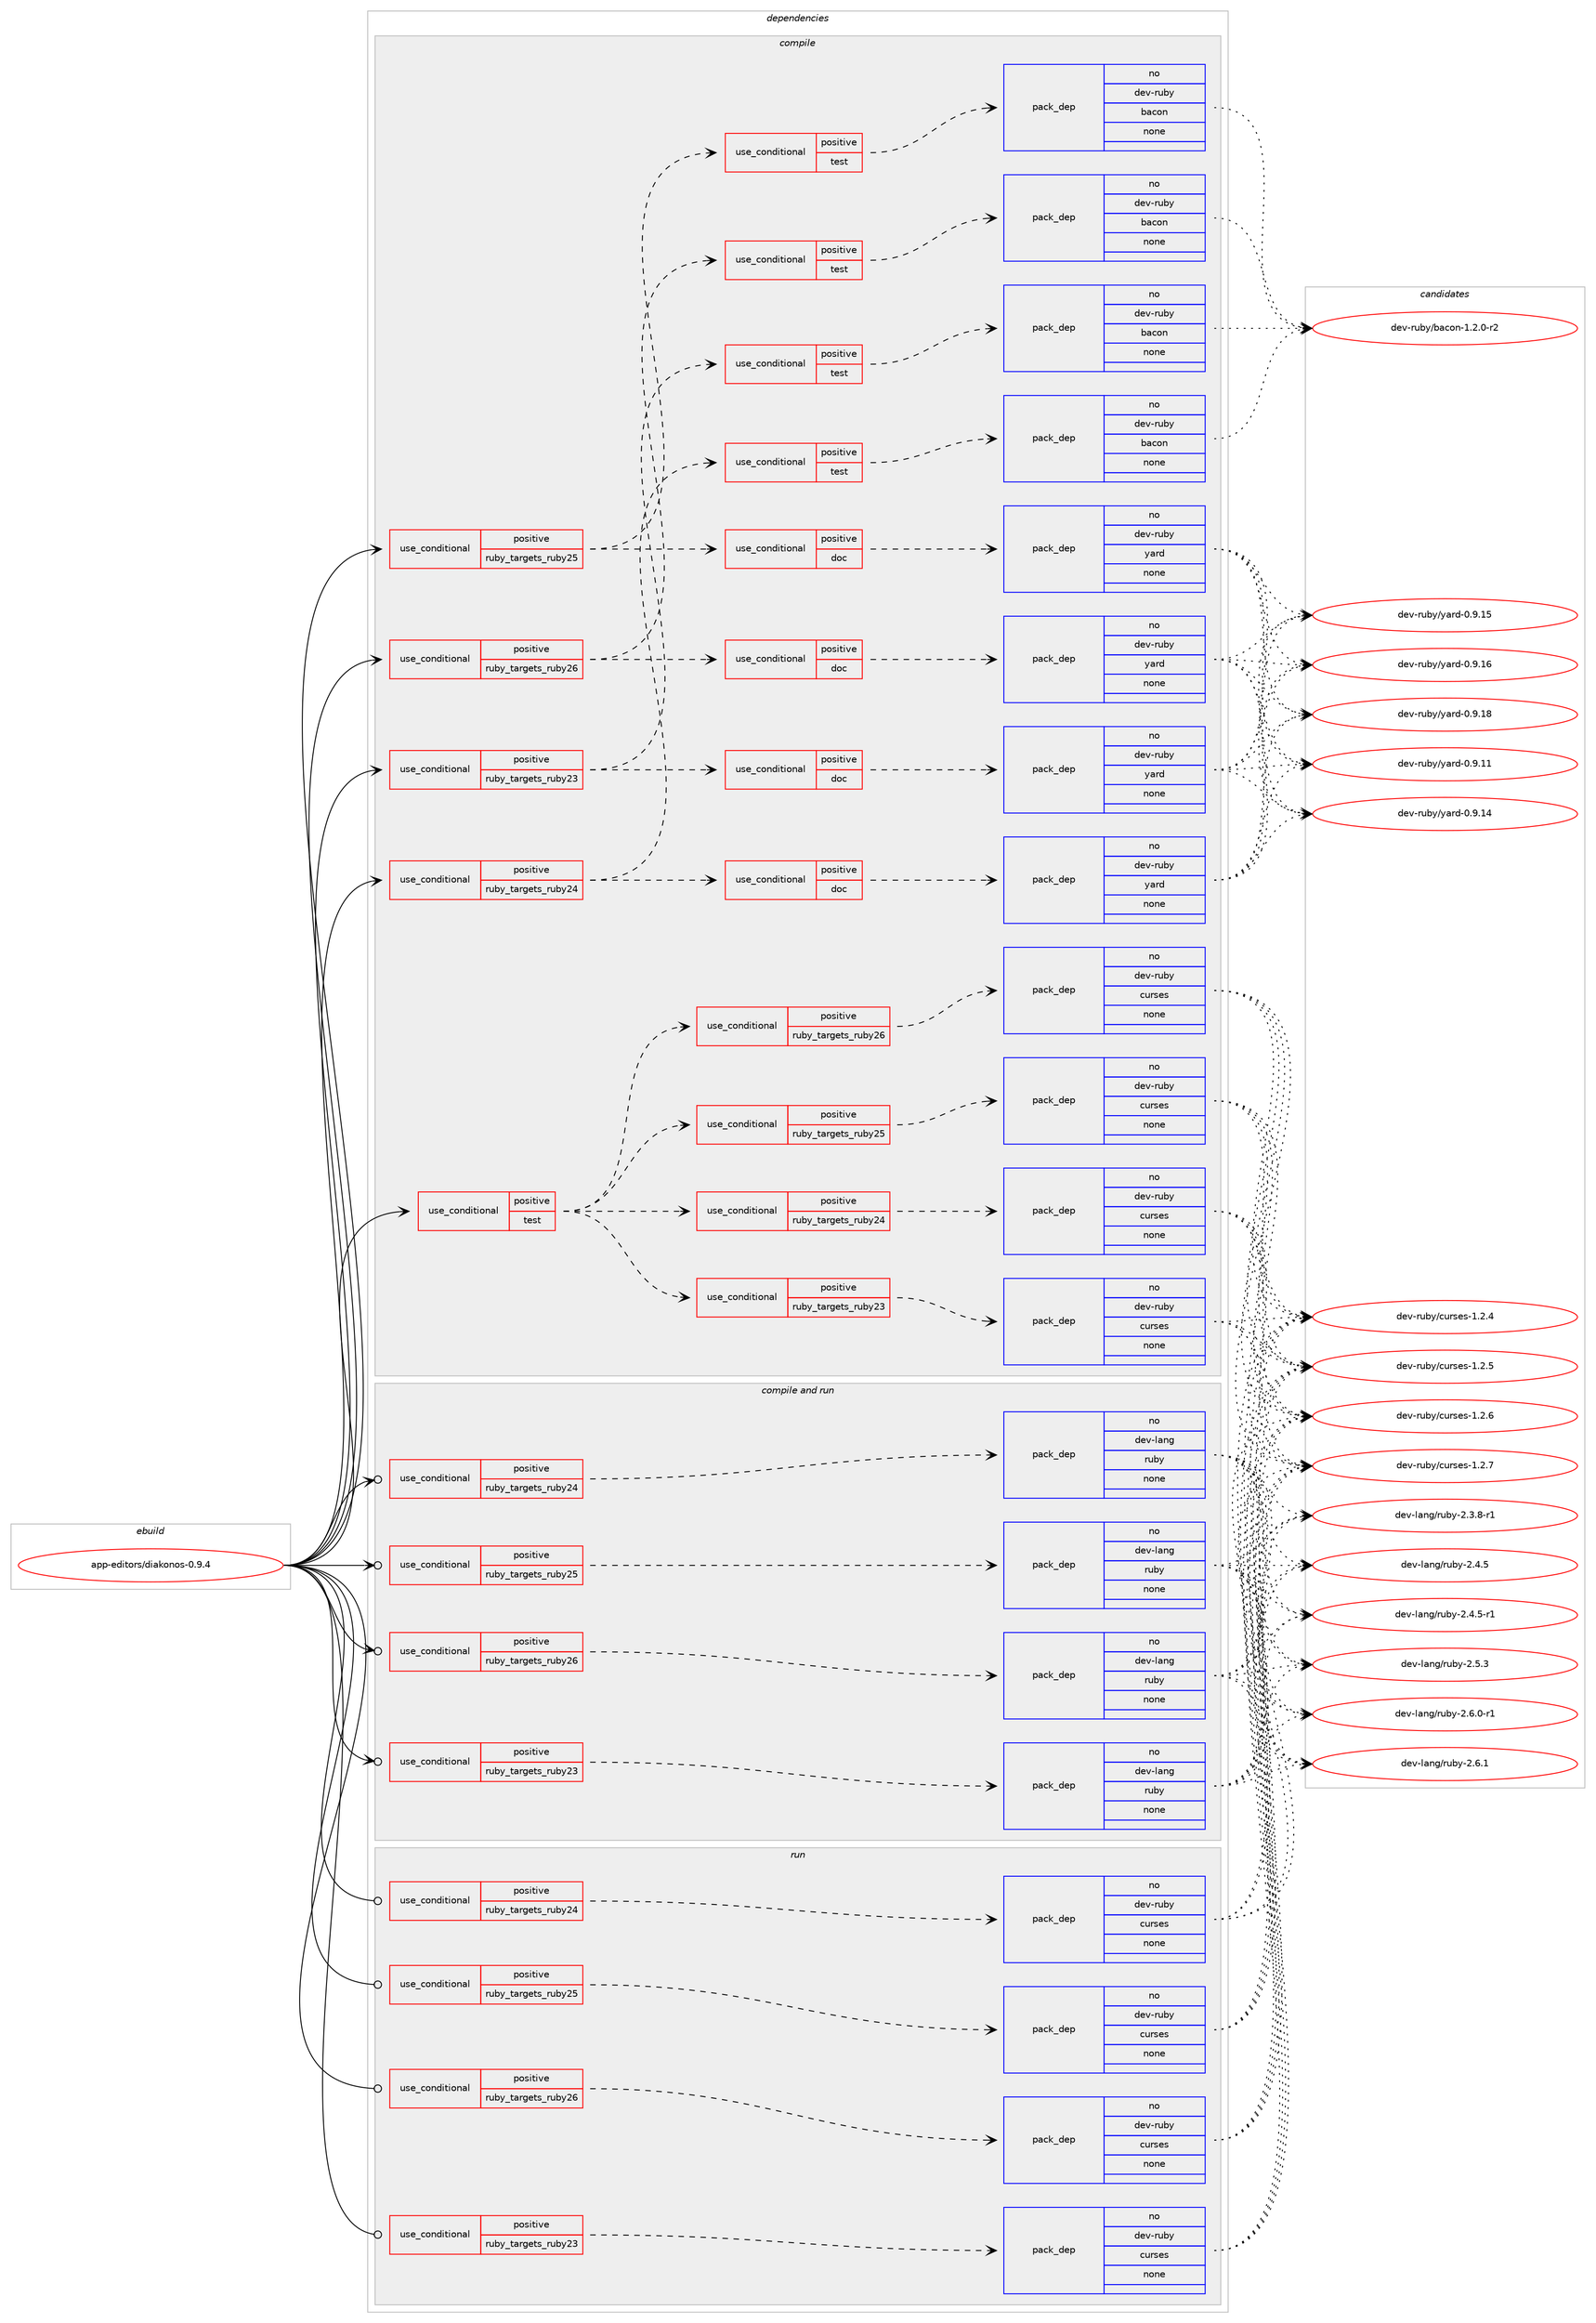 digraph prolog {

# *************
# Graph options
# *************

newrank=true;
concentrate=true;
compound=true;
graph [rankdir=LR,fontname=Helvetica,fontsize=10,ranksep=1.5];#, ranksep=2.5, nodesep=0.2];
edge  [arrowhead=vee];
node  [fontname=Helvetica,fontsize=10];

# **********
# The ebuild
# **********

subgraph cluster_leftcol {
color=gray;
rank=same;
label=<<i>ebuild</i>>;
id [label="app-editors/diakonos-0.9.4", color=red, width=4, href="../app-editors/diakonos-0.9.4.svg"];
}

# ****************
# The dependencies
# ****************

subgraph cluster_midcol {
color=gray;
label=<<i>dependencies</i>>;
subgraph cluster_compile {
fillcolor="#eeeeee";
style=filled;
label=<<i>compile</i>>;
subgraph cond348162 {
dependency1278596 [label=<<TABLE BORDER="0" CELLBORDER="1" CELLSPACING="0" CELLPADDING="4"><TR><TD ROWSPAN="3" CELLPADDING="10">use_conditional</TD></TR><TR><TD>positive</TD></TR><TR><TD>ruby_targets_ruby23</TD></TR></TABLE>>, shape=none, color=red];
subgraph cond348163 {
dependency1278597 [label=<<TABLE BORDER="0" CELLBORDER="1" CELLSPACING="0" CELLPADDING="4"><TR><TD ROWSPAN="3" CELLPADDING="10">use_conditional</TD></TR><TR><TD>positive</TD></TR><TR><TD>doc</TD></TR></TABLE>>, shape=none, color=red];
subgraph pack910531 {
dependency1278598 [label=<<TABLE BORDER="0" CELLBORDER="1" CELLSPACING="0" CELLPADDING="4" WIDTH="220"><TR><TD ROWSPAN="6" CELLPADDING="30">pack_dep</TD></TR><TR><TD WIDTH="110">no</TD></TR><TR><TD>dev-ruby</TD></TR><TR><TD>yard</TD></TR><TR><TD>none</TD></TR><TR><TD></TD></TR></TABLE>>, shape=none, color=blue];
}
dependency1278597:e -> dependency1278598:w [weight=20,style="dashed",arrowhead="vee"];
}
dependency1278596:e -> dependency1278597:w [weight=20,style="dashed",arrowhead="vee"];
subgraph cond348164 {
dependency1278599 [label=<<TABLE BORDER="0" CELLBORDER="1" CELLSPACING="0" CELLPADDING="4"><TR><TD ROWSPAN="3" CELLPADDING="10">use_conditional</TD></TR><TR><TD>positive</TD></TR><TR><TD>test</TD></TR></TABLE>>, shape=none, color=red];
subgraph pack910532 {
dependency1278600 [label=<<TABLE BORDER="0" CELLBORDER="1" CELLSPACING="0" CELLPADDING="4" WIDTH="220"><TR><TD ROWSPAN="6" CELLPADDING="30">pack_dep</TD></TR><TR><TD WIDTH="110">no</TD></TR><TR><TD>dev-ruby</TD></TR><TR><TD>bacon</TD></TR><TR><TD>none</TD></TR><TR><TD></TD></TR></TABLE>>, shape=none, color=blue];
}
dependency1278599:e -> dependency1278600:w [weight=20,style="dashed",arrowhead="vee"];
}
dependency1278596:e -> dependency1278599:w [weight=20,style="dashed",arrowhead="vee"];
}
id:e -> dependency1278596:w [weight=20,style="solid",arrowhead="vee"];
subgraph cond348165 {
dependency1278601 [label=<<TABLE BORDER="0" CELLBORDER="1" CELLSPACING="0" CELLPADDING="4"><TR><TD ROWSPAN="3" CELLPADDING="10">use_conditional</TD></TR><TR><TD>positive</TD></TR><TR><TD>ruby_targets_ruby24</TD></TR></TABLE>>, shape=none, color=red];
subgraph cond348166 {
dependency1278602 [label=<<TABLE BORDER="0" CELLBORDER="1" CELLSPACING="0" CELLPADDING="4"><TR><TD ROWSPAN="3" CELLPADDING="10">use_conditional</TD></TR><TR><TD>positive</TD></TR><TR><TD>doc</TD></TR></TABLE>>, shape=none, color=red];
subgraph pack910533 {
dependency1278603 [label=<<TABLE BORDER="0" CELLBORDER="1" CELLSPACING="0" CELLPADDING="4" WIDTH="220"><TR><TD ROWSPAN="6" CELLPADDING="30">pack_dep</TD></TR><TR><TD WIDTH="110">no</TD></TR><TR><TD>dev-ruby</TD></TR><TR><TD>yard</TD></TR><TR><TD>none</TD></TR><TR><TD></TD></TR></TABLE>>, shape=none, color=blue];
}
dependency1278602:e -> dependency1278603:w [weight=20,style="dashed",arrowhead="vee"];
}
dependency1278601:e -> dependency1278602:w [weight=20,style="dashed",arrowhead="vee"];
subgraph cond348167 {
dependency1278604 [label=<<TABLE BORDER="0" CELLBORDER="1" CELLSPACING="0" CELLPADDING="4"><TR><TD ROWSPAN="3" CELLPADDING="10">use_conditional</TD></TR><TR><TD>positive</TD></TR><TR><TD>test</TD></TR></TABLE>>, shape=none, color=red];
subgraph pack910534 {
dependency1278605 [label=<<TABLE BORDER="0" CELLBORDER="1" CELLSPACING="0" CELLPADDING="4" WIDTH="220"><TR><TD ROWSPAN="6" CELLPADDING="30">pack_dep</TD></TR><TR><TD WIDTH="110">no</TD></TR><TR><TD>dev-ruby</TD></TR><TR><TD>bacon</TD></TR><TR><TD>none</TD></TR><TR><TD></TD></TR></TABLE>>, shape=none, color=blue];
}
dependency1278604:e -> dependency1278605:w [weight=20,style="dashed",arrowhead="vee"];
}
dependency1278601:e -> dependency1278604:w [weight=20,style="dashed",arrowhead="vee"];
}
id:e -> dependency1278601:w [weight=20,style="solid",arrowhead="vee"];
subgraph cond348168 {
dependency1278606 [label=<<TABLE BORDER="0" CELLBORDER="1" CELLSPACING="0" CELLPADDING="4"><TR><TD ROWSPAN="3" CELLPADDING="10">use_conditional</TD></TR><TR><TD>positive</TD></TR><TR><TD>ruby_targets_ruby25</TD></TR></TABLE>>, shape=none, color=red];
subgraph cond348169 {
dependency1278607 [label=<<TABLE BORDER="0" CELLBORDER="1" CELLSPACING="0" CELLPADDING="4"><TR><TD ROWSPAN="3" CELLPADDING="10">use_conditional</TD></TR><TR><TD>positive</TD></TR><TR><TD>doc</TD></TR></TABLE>>, shape=none, color=red];
subgraph pack910535 {
dependency1278608 [label=<<TABLE BORDER="0" CELLBORDER="1" CELLSPACING="0" CELLPADDING="4" WIDTH="220"><TR><TD ROWSPAN="6" CELLPADDING="30">pack_dep</TD></TR><TR><TD WIDTH="110">no</TD></TR><TR><TD>dev-ruby</TD></TR><TR><TD>yard</TD></TR><TR><TD>none</TD></TR><TR><TD></TD></TR></TABLE>>, shape=none, color=blue];
}
dependency1278607:e -> dependency1278608:w [weight=20,style="dashed",arrowhead="vee"];
}
dependency1278606:e -> dependency1278607:w [weight=20,style="dashed",arrowhead="vee"];
subgraph cond348170 {
dependency1278609 [label=<<TABLE BORDER="0" CELLBORDER="1" CELLSPACING="0" CELLPADDING="4"><TR><TD ROWSPAN="3" CELLPADDING="10">use_conditional</TD></TR><TR><TD>positive</TD></TR><TR><TD>test</TD></TR></TABLE>>, shape=none, color=red];
subgraph pack910536 {
dependency1278610 [label=<<TABLE BORDER="0" CELLBORDER="1" CELLSPACING="0" CELLPADDING="4" WIDTH="220"><TR><TD ROWSPAN="6" CELLPADDING="30">pack_dep</TD></TR><TR><TD WIDTH="110">no</TD></TR><TR><TD>dev-ruby</TD></TR><TR><TD>bacon</TD></TR><TR><TD>none</TD></TR><TR><TD></TD></TR></TABLE>>, shape=none, color=blue];
}
dependency1278609:e -> dependency1278610:w [weight=20,style="dashed",arrowhead="vee"];
}
dependency1278606:e -> dependency1278609:w [weight=20,style="dashed",arrowhead="vee"];
}
id:e -> dependency1278606:w [weight=20,style="solid",arrowhead="vee"];
subgraph cond348171 {
dependency1278611 [label=<<TABLE BORDER="0" CELLBORDER="1" CELLSPACING="0" CELLPADDING="4"><TR><TD ROWSPAN="3" CELLPADDING="10">use_conditional</TD></TR><TR><TD>positive</TD></TR><TR><TD>ruby_targets_ruby26</TD></TR></TABLE>>, shape=none, color=red];
subgraph cond348172 {
dependency1278612 [label=<<TABLE BORDER="0" CELLBORDER="1" CELLSPACING="0" CELLPADDING="4"><TR><TD ROWSPAN="3" CELLPADDING="10">use_conditional</TD></TR><TR><TD>positive</TD></TR><TR><TD>doc</TD></TR></TABLE>>, shape=none, color=red];
subgraph pack910537 {
dependency1278613 [label=<<TABLE BORDER="0" CELLBORDER="1" CELLSPACING="0" CELLPADDING="4" WIDTH="220"><TR><TD ROWSPAN="6" CELLPADDING="30">pack_dep</TD></TR><TR><TD WIDTH="110">no</TD></TR><TR><TD>dev-ruby</TD></TR><TR><TD>yard</TD></TR><TR><TD>none</TD></TR><TR><TD></TD></TR></TABLE>>, shape=none, color=blue];
}
dependency1278612:e -> dependency1278613:w [weight=20,style="dashed",arrowhead="vee"];
}
dependency1278611:e -> dependency1278612:w [weight=20,style="dashed",arrowhead="vee"];
subgraph cond348173 {
dependency1278614 [label=<<TABLE BORDER="0" CELLBORDER="1" CELLSPACING="0" CELLPADDING="4"><TR><TD ROWSPAN="3" CELLPADDING="10">use_conditional</TD></TR><TR><TD>positive</TD></TR><TR><TD>test</TD></TR></TABLE>>, shape=none, color=red];
subgraph pack910538 {
dependency1278615 [label=<<TABLE BORDER="0" CELLBORDER="1" CELLSPACING="0" CELLPADDING="4" WIDTH="220"><TR><TD ROWSPAN="6" CELLPADDING="30">pack_dep</TD></TR><TR><TD WIDTH="110">no</TD></TR><TR><TD>dev-ruby</TD></TR><TR><TD>bacon</TD></TR><TR><TD>none</TD></TR><TR><TD></TD></TR></TABLE>>, shape=none, color=blue];
}
dependency1278614:e -> dependency1278615:w [weight=20,style="dashed",arrowhead="vee"];
}
dependency1278611:e -> dependency1278614:w [weight=20,style="dashed",arrowhead="vee"];
}
id:e -> dependency1278611:w [weight=20,style="solid",arrowhead="vee"];
subgraph cond348174 {
dependency1278616 [label=<<TABLE BORDER="0" CELLBORDER="1" CELLSPACING="0" CELLPADDING="4"><TR><TD ROWSPAN="3" CELLPADDING="10">use_conditional</TD></TR><TR><TD>positive</TD></TR><TR><TD>test</TD></TR></TABLE>>, shape=none, color=red];
subgraph cond348175 {
dependency1278617 [label=<<TABLE BORDER="0" CELLBORDER="1" CELLSPACING="0" CELLPADDING="4"><TR><TD ROWSPAN="3" CELLPADDING="10">use_conditional</TD></TR><TR><TD>positive</TD></TR><TR><TD>ruby_targets_ruby23</TD></TR></TABLE>>, shape=none, color=red];
subgraph pack910539 {
dependency1278618 [label=<<TABLE BORDER="0" CELLBORDER="1" CELLSPACING="0" CELLPADDING="4" WIDTH="220"><TR><TD ROWSPAN="6" CELLPADDING="30">pack_dep</TD></TR><TR><TD WIDTH="110">no</TD></TR><TR><TD>dev-ruby</TD></TR><TR><TD>curses</TD></TR><TR><TD>none</TD></TR><TR><TD></TD></TR></TABLE>>, shape=none, color=blue];
}
dependency1278617:e -> dependency1278618:w [weight=20,style="dashed",arrowhead="vee"];
}
dependency1278616:e -> dependency1278617:w [weight=20,style="dashed",arrowhead="vee"];
subgraph cond348176 {
dependency1278619 [label=<<TABLE BORDER="0" CELLBORDER="1" CELLSPACING="0" CELLPADDING="4"><TR><TD ROWSPAN="3" CELLPADDING="10">use_conditional</TD></TR><TR><TD>positive</TD></TR><TR><TD>ruby_targets_ruby24</TD></TR></TABLE>>, shape=none, color=red];
subgraph pack910540 {
dependency1278620 [label=<<TABLE BORDER="0" CELLBORDER="1" CELLSPACING="0" CELLPADDING="4" WIDTH="220"><TR><TD ROWSPAN="6" CELLPADDING="30">pack_dep</TD></TR><TR><TD WIDTH="110">no</TD></TR><TR><TD>dev-ruby</TD></TR><TR><TD>curses</TD></TR><TR><TD>none</TD></TR><TR><TD></TD></TR></TABLE>>, shape=none, color=blue];
}
dependency1278619:e -> dependency1278620:w [weight=20,style="dashed",arrowhead="vee"];
}
dependency1278616:e -> dependency1278619:w [weight=20,style="dashed",arrowhead="vee"];
subgraph cond348177 {
dependency1278621 [label=<<TABLE BORDER="0" CELLBORDER="1" CELLSPACING="0" CELLPADDING="4"><TR><TD ROWSPAN="3" CELLPADDING="10">use_conditional</TD></TR><TR><TD>positive</TD></TR><TR><TD>ruby_targets_ruby25</TD></TR></TABLE>>, shape=none, color=red];
subgraph pack910541 {
dependency1278622 [label=<<TABLE BORDER="0" CELLBORDER="1" CELLSPACING="0" CELLPADDING="4" WIDTH="220"><TR><TD ROWSPAN="6" CELLPADDING="30">pack_dep</TD></TR><TR><TD WIDTH="110">no</TD></TR><TR><TD>dev-ruby</TD></TR><TR><TD>curses</TD></TR><TR><TD>none</TD></TR><TR><TD></TD></TR></TABLE>>, shape=none, color=blue];
}
dependency1278621:e -> dependency1278622:w [weight=20,style="dashed",arrowhead="vee"];
}
dependency1278616:e -> dependency1278621:w [weight=20,style="dashed",arrowhead="vee"];
subgraph cond348178 {
dependency1278623 [label=<<TABLE BORDER="0" CELLBORDER="1" CELLSPACING="0" CELLPADDING="4"><TR><TD ROWSPAN="3" CELLPADDING="10">use_conditional</TD></TR><TR><TD>positive</TD></TR><TR><TD>ruby_targets_ruby26</TD></TR></TABLE>>, shape=none, color=red];
subgraph pack910542 {
dependency1278624 [label=<<TABLE BORDER="0" CELLBORDER="1" CELLSPACING="0" CELLPADDING="4" WIDTH="220"><TR><TD ROWSPAN="6" CELLPADDING="30">pack_dep</TD></TR><TR><TD WIDTH="110">no</TD></TR><TR><TD>dev-ruby</TD></TR><TR><TD>curses</TD></TR><TR><TD>none</TD></TR><TR><TD></TD></TR></TABLE>>, shape=none, color=blue];
}
dependency1278623:e -> dependency1278624:w [weight=20,style="dashed",arrowhead="vee"];
}
dependency1278616:e -> dependency1278623:w [weight=20,style="dashed",arrowhead="vee"];
}
id:e -> dependency1278616:w [weight=20,style="solid",arrowhead="vee"];
}
subgraph cluster_compileandrun {
fillcolor="#eeeeee";
style=filled;
label=<<i>compile and run</i>>;
subgraph cond348179 {
dependency1278625 [label=<<TABLE BORDER="0" CELLBORDER="1" CELLSPACING="0" CELLPADDING="4"><TR><TD ROWSPAN="3" CELLPADDING="10">use_conditional</TD></TR><TR><TD>positive</TD></TR><TR><TD>ruby_targets_ruby23</TD></TR></TABLE>>, shape=none, color=red];
subgraph pack910543 {
dependency1278626 [label=<<TABLE BORDER="0" CELLBORDER="1" CELLSPACING="0" CELLPADDING="4" WIDTH="220"><TR><TD ROWSPAN="6" CELLPADDING="30">pack_dep</TD></TR><TR><TD WIDTH="110">no</TD></TR><TR><TD>dev-lang</TD></TR><TR><TD>ruby</TD></TR><TR><TD>none</TD></TR><TR><TD></TD></TR></TABLE>>, shape=none, color=blue];
}
dependency1278625:e -> dependency1278626:w [weight=20,style="dashed",arrowhead="vee"];
}
id:e -> dependency1278625:w [weight=20,style="solid",arrowhead="odotvee"];
subgraph cond348180 {
dependency1278627 [label=<<TABLE BORDER="0" CELLBORDER="1" CELLSPACING="0" CELLPADDING="4"><TR><TD ROWSPAN="3" CELLPADDING="10">use_conditional</TD></TR><TR><TD>positive</TD></TR><TR><TD>ruby_targets_ruby24</TD></TR></TABLE>>, shape=none, color=red];
subgraph pack910544 {
dependency1278628 [label=<<TABLE BORDER="0" CELLBORDER="1" CELLSPACING="0" CELLPADDING="4" WIDTH="220"><TR><TD ROWSPAN="6" CELLPADDING="30">pack_dep</TD></TR><TR><TD WIDTH="110">no</TD></TR><TR><TD>dev-lang</TD></TR><TR><TD>ruby</TD></TR><TR><TD>none</TD></TR><TR><TD></TD></TR></TABLE>>, shape=none, color=blue];
}
dependency1278627:e -> dependency1278628:w [weight=20,style="dashed",arrowhead="vee"];
}
id:e -> dependency1278627:w [weight=20,style="solid",arrowhead="odotvee"];
subgraph cond348181 {
dependency1278629 [label=<<TABLE BORDER="0" CELLBORDER="1" CELLSPACING="0" CELLPADDING="4"><TR><TD ROWSPAN="3" CELLPADDING="10">use_conditional</TD></TR><TR><TD>positive</TD></TR><TR><TD>ruby_targets_ruby25</TD></TR></TABLE>>, shape=none, color=red];
subgraph pack910545 {
dependency1278630 [label=<<TABLE BORDER="0" CELLBORDER="1" CELLSPACING="0" CELLPADDING="4" WIDTH="220"><TR><TD ROWSPAN="6" CELLPADDING="30">pack_dep</TD></TR><TR><TD WIDTH="110">no</TD></TR><TR><TD>dev-lang</TD></TR><TR><TD>ruby</TD></TR><TR><TD>none</TD></TR><TR><TD></TD></TR></TABLE>>, shape=none, color=blue];
}
dependency1278629:e -> dependency1278630:w [weight=20,style="dashed",arrowhead="vee"];
}
id:e -> dependency1278629:w [weight=20,style="solid",arrowhead="odotvee"];
subgraph cond348182 {
dependency1278631 [label=<<TABLE BORDER="0" CELLBORDER="1" CELLSPACING="0" CELLPADDING="4"><TR><TD ROWSPAN="3" CELLPADDING="10">use_conditional</TD></TR><TR><TD>positive</TD></TR><TR><TD>ruby_targets_ruby26</TD></TR></TABLE>>, shape=none, color=red];
subgraph pack910546 {
dependency1278632 [label=<<TABLE BORDER="0" CELLBORDER="1" CELLSPACING="0" CELLPADDING="4" WIDTH="220"><TR><TD ROWSPAN="6" CELLPADDING="30">pack_dep</TD></TR><TR><TD WIDTH="110">no</TD></TR><TR><TD>dev-lang</TD></TR><TR><TD>ruby</TD></TR><TR><TD>none</TD></TR><TR><TD></TD></TR></TABLE>>, shape=none, color=blue];
}
dependency1278631:e -> dependency1278632:w [weight=20,style="dashed",arrowhead="vee"];
}
id:e -> dependency1278631:w [weight=20,style="solid",arrowhead="odotvee"];
}
subgraph cluster_run {
fillcolor="#eeeeee";
style=filled;
label=<<i>run</i>>;
subgraph cond348183 {
dependency1278633 [label=<<TABLE BORDER="0" CELLBORDER="1" CELLSPACING="0" CELLPADDING="4"><TR><TD ROWSPAN="3" CELLPADDING="10">use_conditional</TD></TR><TR><TD>positive</TD></TR><TR><TD>ruby_targets_ruby23</TD></TR></TABLE>>, shape=none, color=red];
subgraph pack910547 {
dependency1278634 [label=<<TABLE BORDER="0" CELLBORDER="1" CELLSPACING="0" CELLPADDING="4" WIDTH="220"><TR><TD ROWSPAN="6" CELLPADDING="30">pack_dep</TD></TR><TR><TD WIDTH="110">no</TD></TR><TR><TD>dev-ruby</TD></TR><TR><TD>curses</TD></TR><TR><TD>none</TD></TR><TR><TD></TD></TR></TABLE>>, shape=none, color=blue];
}
dependency1278633:e -> dependency1278634:w [weight=20,style="dashed",arrowhead="vee"];
}
id:e -> dependency1278633:w [weight=20,style="solid",arrowhead="odot"];
subgraph cond348184 {
dependency1278635 [label=<<TABLE BORDER="0" CELLBORDER="1" CELLSPACING="0" CELLPADDING="4"><TR><TD ROWSPAN="3" CELLPADDING="10">use_conditional</TD></TR><TR><TD>positive</TD></TR><TR><TD>ruby_targets_ruby24</TD></TR></TABLE>>, shape=none, color=red];
subgraph pack910548 {
dependency1278636 [label=<<TABLE BORDER="0" CELLBORDER="1" CELLSPACING="0" CELLPADDING="4" WIDTH="220"><TR><TD ROWSPAN="6" CELLPADDING="30">pack_dep</TD></TR><TR><TD WIDTH="110">no</TD></TR><TR><TD>dev-ruby</TD></TR><TR><TD>curses</TD></TR><TR><TD>none</TD></TR><TR><TD></TD></TR></TABLE>>, shape=none, color=blue];
}
dependency1278635:e -> dependency1278636:w [weight=20,style="dashed",arrowhead="vee"];
}
id:e -> dependency1278635:w [weight=20,style="solid",arrowhead="odot"];
subgraph cond348185 {
dependency1278637 [label=<<TABLE BORDER="0" CELLBORDER="1" CELLSPACING="0" CELLPADDING="4"><TR><TD ROWSPAN="3" CELLPADDING="10">use_conditional</TD></TR><TR><TD>positive</TD></TR><TR><TD>ruby_targets_ruby25</TD></TR></TABLE>>, shape=none, color=red];
subgraph pack910549 {
dependency1278638 [label=<<TABLE BORDER="0" CELLBORDER="1" CELLSPACING="0" CELLPADDING="4" WIDTH="220"><TR><TD ROWSPAN="6" CELLPADDING="30">pack_dep</TD></TR><TR><TD WIDTH="110">no</TD></TR><TR><TD>dev-ruby</TD></TR><TR><TD>curses</TD></TR><TR><TD>none</TD></TR><TR><TD></TD></TR></TABLE>>, shape=none, color=blue];
}
dependency1278637:e -> dependency1278638:w [weight=20,style="dashed",arrowhead="vee"];
}
id:e -> dependency1278637:w [weight=20,style="solid",arrowhead="odot"];
subgraph cond348186 {
dependency1278639 [label=<<TABLE BORDER="0" CELLBORDER="1" CELLSPACING="0" CELLPADDING="4"><TR><TD ROWSPAN="3" CELLPADDING="10">use_conditional</TD></TR><TR><TD>positive</TD></TR><TR><TD>ruby_targets_ruby26</TD></TR></TABLE>>, shape=none, color=red];
subgraph pack910550 {
dependency1278640 [label=<<TABLE BORDER="0" CELLBORDER="1" CELLSPACING="0" CELLPADDING="4" WIDTH="220"><TR><TD ROWSPAN="6" CELLPADDING="30">pack_dep</TD></TR><TR><TD WIDTH="110">no</TD></TR><TR><TD>dev-ruby</TD></TR><TR><TD>curses</TD></TR><TR><TD>none</TD></TR><TR><TD></TD></TR></TABLE>>, shape=none, color=blue];
}
dependency1278639:e -> dependency1278640:w [weight=20,style="dashed",arrowhead="vee"];
}
id:e -> dependency1278639:w [weight=20,style="solid",arrowhead="odot"];
}
}

# **************
# The candidates
# **************

subgraph cluster_choices {
rank=same;
color=gray;
label=<<i>candidates</i>>;

subgraph choice910531 {
color=black;
nodesep=1;
choice1001011184511411798121471219711410045484657464949 [label="dev-ruby/yard-0.9.11", color=red, width=4,href="../dev-ruby/yard-0.9.11.svg"];
choice1001011184511411798121471219711410045484657464952 [label="dev-ruby/yard-0.9.14", color=red, width=4,href="../dev-ruby/yard-0.9.14.svg"];
choice1001011184511411798121471219711410045484657464953 [label="dev-ruby/yard-0.9.15", color=red, width=4,href="../dev-ruby/yard-0.9.15.svg"];
choice1001011184511411798121471219711410045484657464954 [label="dev-ruby/yard-0.9.16", color=red, width=4,href="../dev-ruby/yard-0.9.16.svg"];
choice1001011184511411798121471219711410045484657464956 [label="dev-ruby/yard-0.9.18", color=red, width=4,href="../dev-ruby/yard-0.9.18.svg"];
dependency1278598:e -> choice1001011184511411798121471219711410045484657464949:w [style=dotted,weight="100"];
dependency1278598:e -> choice1001011184511411798121471219711410045484657464952:w [style=dotted,weight="100"];
dependency1278598:e -> choice1001011184511411798121471219711410045484657464953:w [style=dotted,weight="100"];
dependency1278598:e -> choice1001011184511411798121471219711410045484657464954:w [style=dotted,weight="100"];
dependency1278598:e -> choice1001011184511411798121471219711410045484657464956:w [style=dotted,weight="100"];
}
subgraph choice910532 {
color=black;
nodesep=1;
choice1001011184511411798121479897991111104549465046484511450 [label="dev-ruby/bacon-1.2.0-r2", color=red, width=4,href="../dev-ruby/bacon-1.2.0-r2.svg"];
dependency1278600:e -> choice1001011184511411798121479897991111104549465046484511450:w [style=dotted,weight="100"];
}
subgraph choice910533 {
color=black;
nodesep=1;
choice1001011184511411798121471219711410045484657464949 [label="dev-ruby/yard-0.9.11", color=red, width=4,href="../dev-ruby/yard-0.9.11.svg"];
choice1001011184511411798121471219711410045484657464952 [label="dev-ruby/yard-0.9.14", color=red, width=4,href="../dev-ruby/yard-0.9.14.svg"];
choice1001011184511411798121471219711410045484657464953 [label="dev-ruby/yard-0.9.15", color=red, width=4,href="../dev-ruby/yard-0.9.15.svg"];
choice1001011184511411798121471219711410045484657464954 [label="dev-ruby/yard-0.9.16", color=red, width=4,href="../dev-ruby/yard-0.9.16.svg"];
choice1001011184511411798121471219711410045484657464956 [label="dev-ruby/yard-0.9.18", color=red, width=4,href="../dev-ruby/yard-0.9.18.svg"];
dependency1278603:e -> choice1001011184511411798121471219711410045484657464949:w [style=dotted,weight="100"];
dependency1278603:e -> choice1001011184511411798121471219711410045484657464952:w [style=dotted,weight="100"];
dependency1278603:e -> choice1001011184511411798121471219711410045484657464953:w [style=dotted,weight="100"];
dependency1278603:e -> choice1001011184511411798121471219711410045484657464954:w [style=dotted,weight="100"];
dependency1278603:e -> choice1001011184511411798121471219711410045484657464956:w [style=dotted,weight="100"];
}
subgraph choice910534 {
color=black;
nodesep=1;
choice1001011184511411798121479897991111104549465046484511450 [label="dev-ruby/bacon-1.2.0-r2", color=red, width=4,href="../dev-ruby/bacon-1.2.0-r2.svg"];
dependency1278605:e -> choice1001011184511411798121479897991111104549465046484511450:w [style=dotted,weight="100"];
}
subgraph choice910535 {
color=black;
nodesep=1;
choice1001011184511411798121471219711410045484657464949 [label="dev-ruby/yard-0.9.11", color=red, width=4,href="../dev-ruby/yard-0.9.11.svg"];
choice1001011184511411798121471219711410045484657464952 [label="dev-ruby/yard-0.9.14", color=red, width=4,href="../dev-ruby/yard-0.9.14.svg"];
choice1001011184511411798121471219711410045484657464953 [label="dev-ruby/yard-0.9.15", color=red, width=4,href="../dev-ruby/yard-0.9.15.svg"];
choice1001011184511411798121471219711410045484657464954 [label="dev-ruby/yard-0.9.16", color=red, width=4,href="../dev-ruby/yard-0.9.16.svg"];
choice1001011184511411798121471219711410045484657464956 [label="dev-ruby/yard-0.9.18", color=red, width=4,href="../dev-ruby/yard-0.9.18.svg"];
dependency1278608:e -> choice1001011184511411798121471219711410045484657464949:w [style=dotted,weight="100"];
dependency1278608:e -> choice1001011184511411798121471219711410045484657464952:w [style=dotted,weight="100"];
dependency1278608:e -> choice1001011184511411798121471219711410045484657464953:w [style=dotted,weight="100"];
dependency1278608:e -> choice1001011184511411798121471219711410045484657464954:w [style=dotted,weight="100"];
dependency1278608:e -> choice1001011184511411798121471219711410045484657464956:w [style=dotted,weight="100"];
}
subgraph choice910536 {
color=black;
nodesep=1;
choice1001011184511411798121479897991111104549465046484511450 [label="dev-ruby/bacon-1.2.0-r2", color=red, width=4,href="../dev-ruby/bacon-1.2.0-r2.svg"];
dependency1278610:e -> choice1001011184511411798121479897991111104549465046484511450:w [style=dotted,weight="100"];
}
subgraph choice910537 {
color=black;
nodesep=1;
choice1001011184511411798121471219711410045484657464949 [label="dev-ruby/yard-0.9.11", color=red, width=4,href="../dev-ruby/yard-0.9.11.svg"];
choice1001011184511411798121471219711410045484657464952 [label="dev-ruby/yard-0.9.14", color=red, width=4,href="../dev-ruby/yard-0.9.14.svg"];
choice1001011184511411798121471219711410045484657464953 [label="dev-ruby/yard-0.9.15", color=red, width=4,href="../dev-ruby/yard-0.9.15.svg"];
choice1001011184511411798121471219711410045484657464954 [label="dev-ruby/yard-0.9.16", color=red, width=4,href="../dev-ruby/yard-0.9.16.svg"];
choice1001011184511411798121471219711410045484657464956 [label="dev-ruby/yard-0.9.18", color=red, width=4,href="../dev-ruby/yard-0.9.18.svg"];
dependency1278613:e -> choice1001011184511411798121471219711410045484657464949:w [style=dotted,weight="100"];
dependency1278613:e -> choice1001011184511411798121471219711410045484657464952:w [style=dotted,weight="100"];
dependency1278613:e -> choice1001011184511411798121471219711410045484657464953:w [style=dotted,weight="100"];
dependency1278613:e -> choice1001011184511411798121471219711410045484657464954:w [style=dotted,weight="100"];
dependency1278613:e -> choice1001011184511411798121471219711410045484657464956:w [style=dotted,weight="100"];
}
subgraph choice910538 {
color=black;
nodesep=1;
choice1001011184511411798121479897991111104549465046484511450 [label="dev-ruby/bacon-1.2.0-r2", color=red, width=4,href="../dev-ruby/bacon-1.2.0-r2.svg"];
dependency1278615:e -> choice1001011184511411798121479897991111104549465046484511450:w [style=dotted,weight="100"];
}
subgraph choice910539 {
color=black;
nodesep=1;
choice10010111845114117981214799117114115101115454946504652 [label="dev-ruby/curses-1.2.4", color=red, width=4,href="../dev-ruby/curses-1.2.4.svg"];
choice10010111845114117981214799117114115101115454946504653 [label="dev-ruby/curses-1.2.5", color=red, width=4,href="../dev-ruby/curses-1.2.5.svg"];
choice10010111845114117981214799117114115101115454946504654 [label="dev-ruby/curses-1.2.6", color=red, width=4,href="../dev-ruby/curses-1.2.6.svg"];
choice10010111845114117981214799117114115101115454946504655 [label="dev-ruby/curses-1.2.7", color=red, width=4,href="../dev-ruby/curses-1.2.7.svg"];
dependency1278618:e -> choice10010111845114117981214799117114115101115454946504652:w [style=dotted,weight="100"];
dependency1278618:e -> choice10010111845114117981214799117114115101115454946504653:w [style=dotted,weight="100"];
dependency1278618:e -> choice10010111845114117981214799117114115101115454946504654:w [style=dotted,weight="100"];
dependency1278618:e -> choice10010111845114117981214799117114115101115454946504655:w [style=dotted,weight="100"];
}
subgraph choice910540 {
color=black;
nodesep=1;
choice10010111845114117981214799117114115101115454946504652 [label="dev-ruby/curses-1.2.4", color=red, width=4,href="../dev-ruby/curses-1.2.4.svg"];
choice10010111845114117981214799117114115101115454946504653 [label="dev-ruby/curses-1.2.5", color=red, width=4,href="../dev-ruby/curses-1.2.5.svg"];
choice10010111845114117981214799117114115101115454946504654 [label="dev-ruby/curses-1.2.6", color=red, width=4,href="../dev-ruby/curses-1.2.6.svg"];
choice10010111845114117981214799117114115101115454946504655 [label="dev-ruby/curses-1.2.7", color=red, width=4,href="../dev-ruby/curses-1.2.7.svg"];
dependency1278620:e -> choice10010111845114117981214799117114115101115454946504652:w [style=dotted,weight="100"];
dependency1278620:e -> choice10010111845114117981214799117114115101115454946504653:w [style=dotted,weight="100"];
dependency1278620:e -> choice10010111845114117981214799117114115101115454946504654:w [style=dotted,weight="100"];
dependency1278620:e -> choice10010111845114117981214799117114115101115454946504655:w [style=dotted,weight="100"];
}
subgraph choice910541 {
color=black;
nodesep=1;
choice10010111845114117981214799117114115101115454946504652 [label="dev-ruby/curses-1.2.4", color=red, width=4,href="../dev-ruby/curses-1.2.4.svg"];
choice10010111845114117981214799117114115101115454946504653 [label="dev-ruby/curses-1.2.5", color=red, width=4,href="../dev-ruby/curses-1.2.5.svg"];
choice10010111845114117981214799117114115101115454946504654 [label="dev-ruby/curses-1.2.6", color=red, width=4,href="../dev-ruby/curses-1.2.6.svg"];
choice10010111845114117981214799117114115101115454946504655 [label="dev-ruby/curses-1.2.7", color=red, width=4,href="../dev-ruby/curses-1.2.7.svg"];
dependency1278622:e -> choice10010111845114117981214799117114115101115454946504652:w [style=dotted,weight="100"];
dependency1278622:e -> choice10010111845114117981214799117114115101115454946504653:w [style=dotted,weight="100"];
dependency1278622:e -> choice10010111845114117981214799117114115101115454946504654:w [style=dotted,weight="100"];
dependency1278622:e -> choice10010111845114117981214799117114115101115454946504655:w [style=dotted,weight="100"];
}
subgraph choice910542 {
color=black;
nodesep=1;
choice10010111845114117981214799117114115101115454946504652 [label="dev-ruby/curses-1.2.4", color=red, width=4,href="../dev-ruby/curses-1.2.4.svg"];
choice10010111845114117981214799117114115101115454946504653 [label="dev-ruby/curses-1.2.5", color=red, width=4,href="../dev-ruby/curses-1.2.5.svg"];
choice10010111845114117981214799117114115101115454946504654 [label="dev-ruby/curses-1.2.6", color=red, width=4,href="../dev-ruby/curses-1.2.6.svg"];
choice10010111845114117981214799117114115101115454946504655 [label="dev-ruby/curses-1.2.7", color=red, width=4,href="../dev-ruby/curses-1.2.7.svg"];
dependency1278624:e -> choice10010111845114117981214799117114115101115454946504652:w [style=dotted,weight="100"];
dependency1278624:e -> choice10010111845114117981214799117114115101115454946504653:w [style=dotted,weight="100"];
dependency1278624:e -> choice10010111845114117981214799117114115101115454946504654:w [style=dotted,weight="100"];
dependency1278624:e -> choice10010111845114117981214799117114115101115454946504655:w [style=dotted,weight="100"];
}
subgraph choice910543 {
color=black;
nodesep=1;
choice100101118451089711010347114117981214550465146564511449 [label="dev-lang/ruby-2.3.8-r1", color=red, width=4,href="../dev-lang/ruby-2.3.8-r1.svg"];
choice10010111845108971101034711411798121455046524653 [label="dev-lang/ruby-2.4.5", color=red, width=4,href="../dev-lang/ruby-2.4.5.svg"];
choice100101118451089711010347114117981214550465246534511449 [label="dev-lang/ruby-2.4.5-r1", color=red, width=4,href="../dev-lang/ruby-2.4.5-r1.svg"];
choice10010111845108971101034711411798121455046534651 [label="dev-lang/ruby-2.5.3", color=red, width=4,href="../dev-lang/ruby-2.5.3.svg"];
choice100101118451089711010347114117981214550465446484511449 [label="dev-lang/ruby-2.6.0-r1", color=red, width=4,href="../dev-lang/ruby-2.6.0-r1.svg"];
choice10010111845108971101034711411798121455046544649 [label="dev-lang/ruby-2.6.1", color=red, width=4,href="../dev-lang/ruby-2.6.1.svg"];
dependency1278626:e -> choice100101118451089711010347114117981214550465146564511449:w [style=dotted,weight="100"];
dependency1278626:e -> choice10010111845108971101034711411798121455046524653:w [style=dotted,weight="100"];
dependency1278626:e -> choice100101118451089711010347114117981214550465246534511449:w [style=dotted,weight="100"];
dependency1278626:e -> choice10010111845108971101034711411798121455046534651:w [style=dotted,weight="100"];
dependency1278626:e -> choice100101118451089711010347114117981214550465446484511449:w [style=dotted,weight="100"];
dependency1278626:e -> choice10010111845108971101034711411798121455046544649:w [style=dotted,weight="100"];
}
subgraph choice910544 {
color=black;
nodesep=1;
choice100101118451089711010347114117981214550465146564511449 [label="dev-lang/ruby-2.3.8-r1", color=red, width=4,href="../dev-lang/ruby-2.3.8-r1.svg"];
choice10010111845108971101034711411798121455046524653 [label="dev-lang/ruby-2.4.5", color=red, width=4,href="../dev-lang/ruby-2.4.5.svg"];
choice100101118451089711010347114117981214550465246534511449 [label="dev-lang/ruby-2.4.5-r1", color=red, width=4,href="../dev-lang/ruby-2.4.5-r1.svg"];
choice10010111845108971101034711411798121455046534651 [label="dev-lang/ruby-2.5.3", color=red, width=4,href="../dev-lang/ruby-2.5.3.svg"];
choice100101118451089711010347114117981214550465446484511449 [label="dev-lang/ruby-2.6.0-r1", color=red, width=4,href="../dev-lang/ruby-2.6.0-r1.svg"];
choice10010111845108971101034711411798121455046544649 [label="dev-lang/ruby-2.6.1", color=red, width=4,href="../dev-lang/ruby-2.6.1.svg"];
dependency1278628:e -> choice100101118451089711010347114117981214550465146564511449:w [style=dotted,weight="100"];
dependency1278628:e -> choice10010111845108971101034711411798121455046524653:w [style=dotted,weight="100"];
dependency1278628:e -> choice100101118451089711010347114117981214550465246534511449:w [style=dotted,weight="100"];
dependency1278628:e -> choice10010111845108971101034711411798121455046534651:w [style=dotted,weight="100"];
dependency1278628:e -> choice100101118451089711010347114117981214550465446484511449:w [style=dotted,weight="100"];
dependency1278628:e -> choice10010111845108971101034711411798121455046544649:w [style=dotted,weight="100"];
}
subgraph choice910545 {
color=black;
nodesep=1;
choice100101118451089711010347114117981214550465146564511449 [label="dev-lang/ruby-2.3.8-r1", color=red, width=4,href="../dev-lang/ruby-2.3.8-r1.svg"];
choice10010111845108971101034711411798121455046524653 [label="dev-lang/ruby-2.4.5", color=red, width=4,href="../dev-lang/ruby-2.4.5.svg"];
choice100101118451089711010347114117981214550465246534511449 [label="dev-lang/ruby-2.4.5-r1", color=red, width=4,href="../dev-lang/ruby-2.4.5-r1.svg"];
choice10010111845108971101034711411798121455046534651 [label="dev-lang/ruby-2.5.3", color=red, width=4,href="../dev-lang/ruby-2.5.3.svg"];
choice100101118451089711010347114117981214550465446484511449 [label="dev-lang/ruby-2.6.0-r1", color=red, width=4,href="../dev-lang/ruby-2.6.0-r1.svg"];
choice10010111845108971101034711411798121455046544649 [label="dev-lang/ruby-2.6.1", color=red, width=4,href="../dev-lang/ruby-2.6.1.svg"];
dependency1278630:e -> choice100101118451089711010347114117981214550465146564511449:w [style=dotted,weight="100"];
dependency1278630:e -> choice10010111845108971101034711411798121455046524653:w [style=dotted,weight="100"];
dependency1278630:e -> choice100101118451089711010347114117981214550465246534511449:w [style=dotted,weight="100"];
dependency1278630:e -> choice10010111845108971101034711411798121455046534651:w [style=dotted,weight="100"];
dependency1278630:e -> choice100101118451089711010347114117981214550465446484511449:w [style=dotted,weight="100"];
dependency1278630:e -> choice10010111845108971101034711411798121455046544649:w [style=dotted,weight="100"];
}
subgraph choice910546 {
color=black;
nodesep=1;
choice100101118451089711010347114117981214550465146564511449 [label="dev-lang/ruby-2.3.8-r1", color=red, width=4,href="../dev-lang/ruby-2.3.8-r1.svg"];
choice10010111845108971101034711411798121455046524653 [label="dev-lang/ruby-2.4.5", color=red, width=4,href="../dev-lang/ruby-2.4.5.svg"];
choice100101118451089711010347114117981214550465246534511449 [label="dev-lang/ruby-2.4.5-r1", color=red, width=4,href="../dev-lang/ruby-2.4.5-r1.svg"];
choice10010111845108971101034711411798121455046534651 [label="dev-lang/ruby-2.5.3", color=red, width=4,href="../dev-lang/ruby-2.5.3.svg"];
choice100101118451089711010347114117981214550465446484511449 [label="dev-lang/ruby-2.6.0-r1", color=red, width=4,href="../dev-lang/ruby-2.6.0-r1.svg"];
choice10010111845108971101034711411798121455046544649 [label="dev-lang/ruby-2.6.1", color=red, width=4,href="../dev-lang/ruby-2.6.1.svg"];
dependency1278632:e -> choice100101118451089711010347114117981214550465146564511449:w [style=dotted,weight="100"];
dependency1278632:e -> choice10010111845108971101034711411798121455046524653:w [style=dotted,weight="100"];
dependency1278632:e -> choice100101118451089711010347114117981214550465246534511449:w [style=dotted,weight="100"];
dependency1278632:e -> choice10010111845108971101034711411798121455046534651:w [style=dotted,weight="100"];
dependency1278632:e -> choice100101118451089711010347114117981214550465446484511449:w [style=dotted,weight="100"];
dependency1278632:e -> choice10010111845108971101034711411798121455046544649:w [style=dotted,weight="100"];
}
subgraph choice910547 {
color=black;
nodesep=1;
choice10010111845114117981214799117114115101115454946504652 [label="dev-ruby/curses-1.2.4", color=red, width=4,href="../dev-ruby/curses-1.2.4.svg"];
choice10010111845114117981214799117114115101115454946504653 [label="dev-ruby/curses-1.2.5", color=red, width=4,href="../dev-ruby/curses-1.2.5.svg"];
choice10010111845114117981214799117114115101115454946504654 [label="dev-ruby/curses-1.2.6", color=red, width=4,href="../dev-ruby/curses-1.2.6.svg"];
choice10010111845114117981214799117114115101115454946504655 [label="dev-ruby/curses-1.2.7", color=red, width=4,href="../dev-ruby/curses-1.2.7.svg"];
dependency1278634:e -> choice10010111845114117981214799117114115101115454946504652:w [style=dotted,weight="100"];
dependency1278634:e -> choice10010111845114117981214799117114115101115454946504653:w [style=dotted,weight="100"];
dependency1278634:e -> choice10010111845114117981214799117114115101115454946504654:w [style=dotted,weight="100"];
dependency1278634:e -> choice10010111845114117981214799117114115101115454946504655:w [style=dotted,weight="100"];
}
subgraph choice910548 {
color=black;
nodesep=1;
choice10010111845114117981214799117114115101115454946504652 [label="dev-ruby/curses-1.2.4", color=red, width=4,href="../dev-ruby/curses-1.2.4.svg"];
choice10010111845114117981214799117114115101115454946504653 [label="dev-ruby/curses-1.2.5", color=red, width=4,href="../dev-ruby/curses-1.2.5.svg"];
choice10010111845114117981214799117114115101115454946504654 [label="dev-ruby/curses-1.2.6", color=red, width=4,href="../dev-ruby/curses-1.2.6.svg"];
choice10010111845114117981214799117114115101115454946504655 [label="dev-ruby/curses-1.2.7", color=red, width=4,href="../dev-ruby/curses-1.2.7.svg"];
dependency1278636:e -> choice10010111845114117981214799117114115101115454946504652:w [style=dotted,weight="100"];
dependency1278636:e -> choice10010111845114117981214799117114115101115454946504653:w [style=dotted,weight="100"];
dependency1278636:e -> choice10010111845114117981214799117114115101115454946504654:w [style=dotted,weight="100"];
dependency1278636:e -> choice10010111845114117981214799117114115101115454946504655:w [style=dotted,weight="100"];
}
subgraph choice910549 {
color=black;
nodesep=1;
choice10010111845114117981214799117114115101115454946504652 [label="dev-ruby/curses-1.2.4", color=red, width=4,href="../dev-ruby/curses-1.2.4.svg"];
choice10010111845114117981214799117114115101115454946504653 [label="dev-ruby/curses-1.2.5", color=red, width=4,href="../dev-ruby/curses-1.2.5.svg"];
choice10010111845114117981214799117114115101115454946504654 [label="dev-ruby/curses-1.2.6", color=red, width=4,href="../dev-ruby/curses-1.2.6.svg"];
choice10010111845114117981214799117114115101115454946504655 [label="dev-ruby/curses-1.2.7", color=red, width=4,href="../dev-ruby/curses-1.2.7.svg"];
dependency1278638:e -> choice10010111845114117981214799117114115101115454946504652:w [style=dotted,weight="100"];
dependency1278638:e -> choice10010111845114117981214799117114115101115454946504653:w [style=dotted,weight="100"];
dependency1278638:e -> choice10010111845114117981214799117114115101115454946504654:w [style=dotted,weight="100"];
dependency1278638:e -> choice10010111845114117981214799117114115101115454946504655:w [style=dotted,weight="100"];
}
subgraph choice910550 {
color=black;
nodesep=1;
choice10010111845114117981214799117114115101115454946504652 [label="dev-ruby/curses-1.2.4", color=red, width=4,href="../dev-ruby/curses-1.2.4.svg"];
choice10010111845114117981214799117114115101115454946504653 [label="dev-ruby/curses-1.2.5", color=red, width=4,href="../dev-ruby/curses-1.2.5.svg"];
choice10010111845114117981214799117114115101115454946504654 [label="dev-ruby/curses-1.2.6", color=red, width=4,href="../dev-ruby/curses-1.2.6.svg"];
choice10010111845114117981214799117114115101115454946504655 [label="dev-ruby/curses-1.2.7", color=red, width=4,href="../dev-ruby/curses-1.2.7.svg"];
dependency1278640:e -> choice10010111845114117981214799117114115101115454946504652:w [style=dotted,weight="100"];
dependency1278640:e -> choice10010111845114117981214799117114115101115454946504653:w [style=dotted,weight="100"];
dependency1278640:e -> choice10010111845114117981214799117114115101115454946504654:w [style=dotted,weight="100"];
dependency1278640:e -> choice10010111845114117981214799117114115101115454946504655:w [style=dotted,weight="100"];
}
}

}
